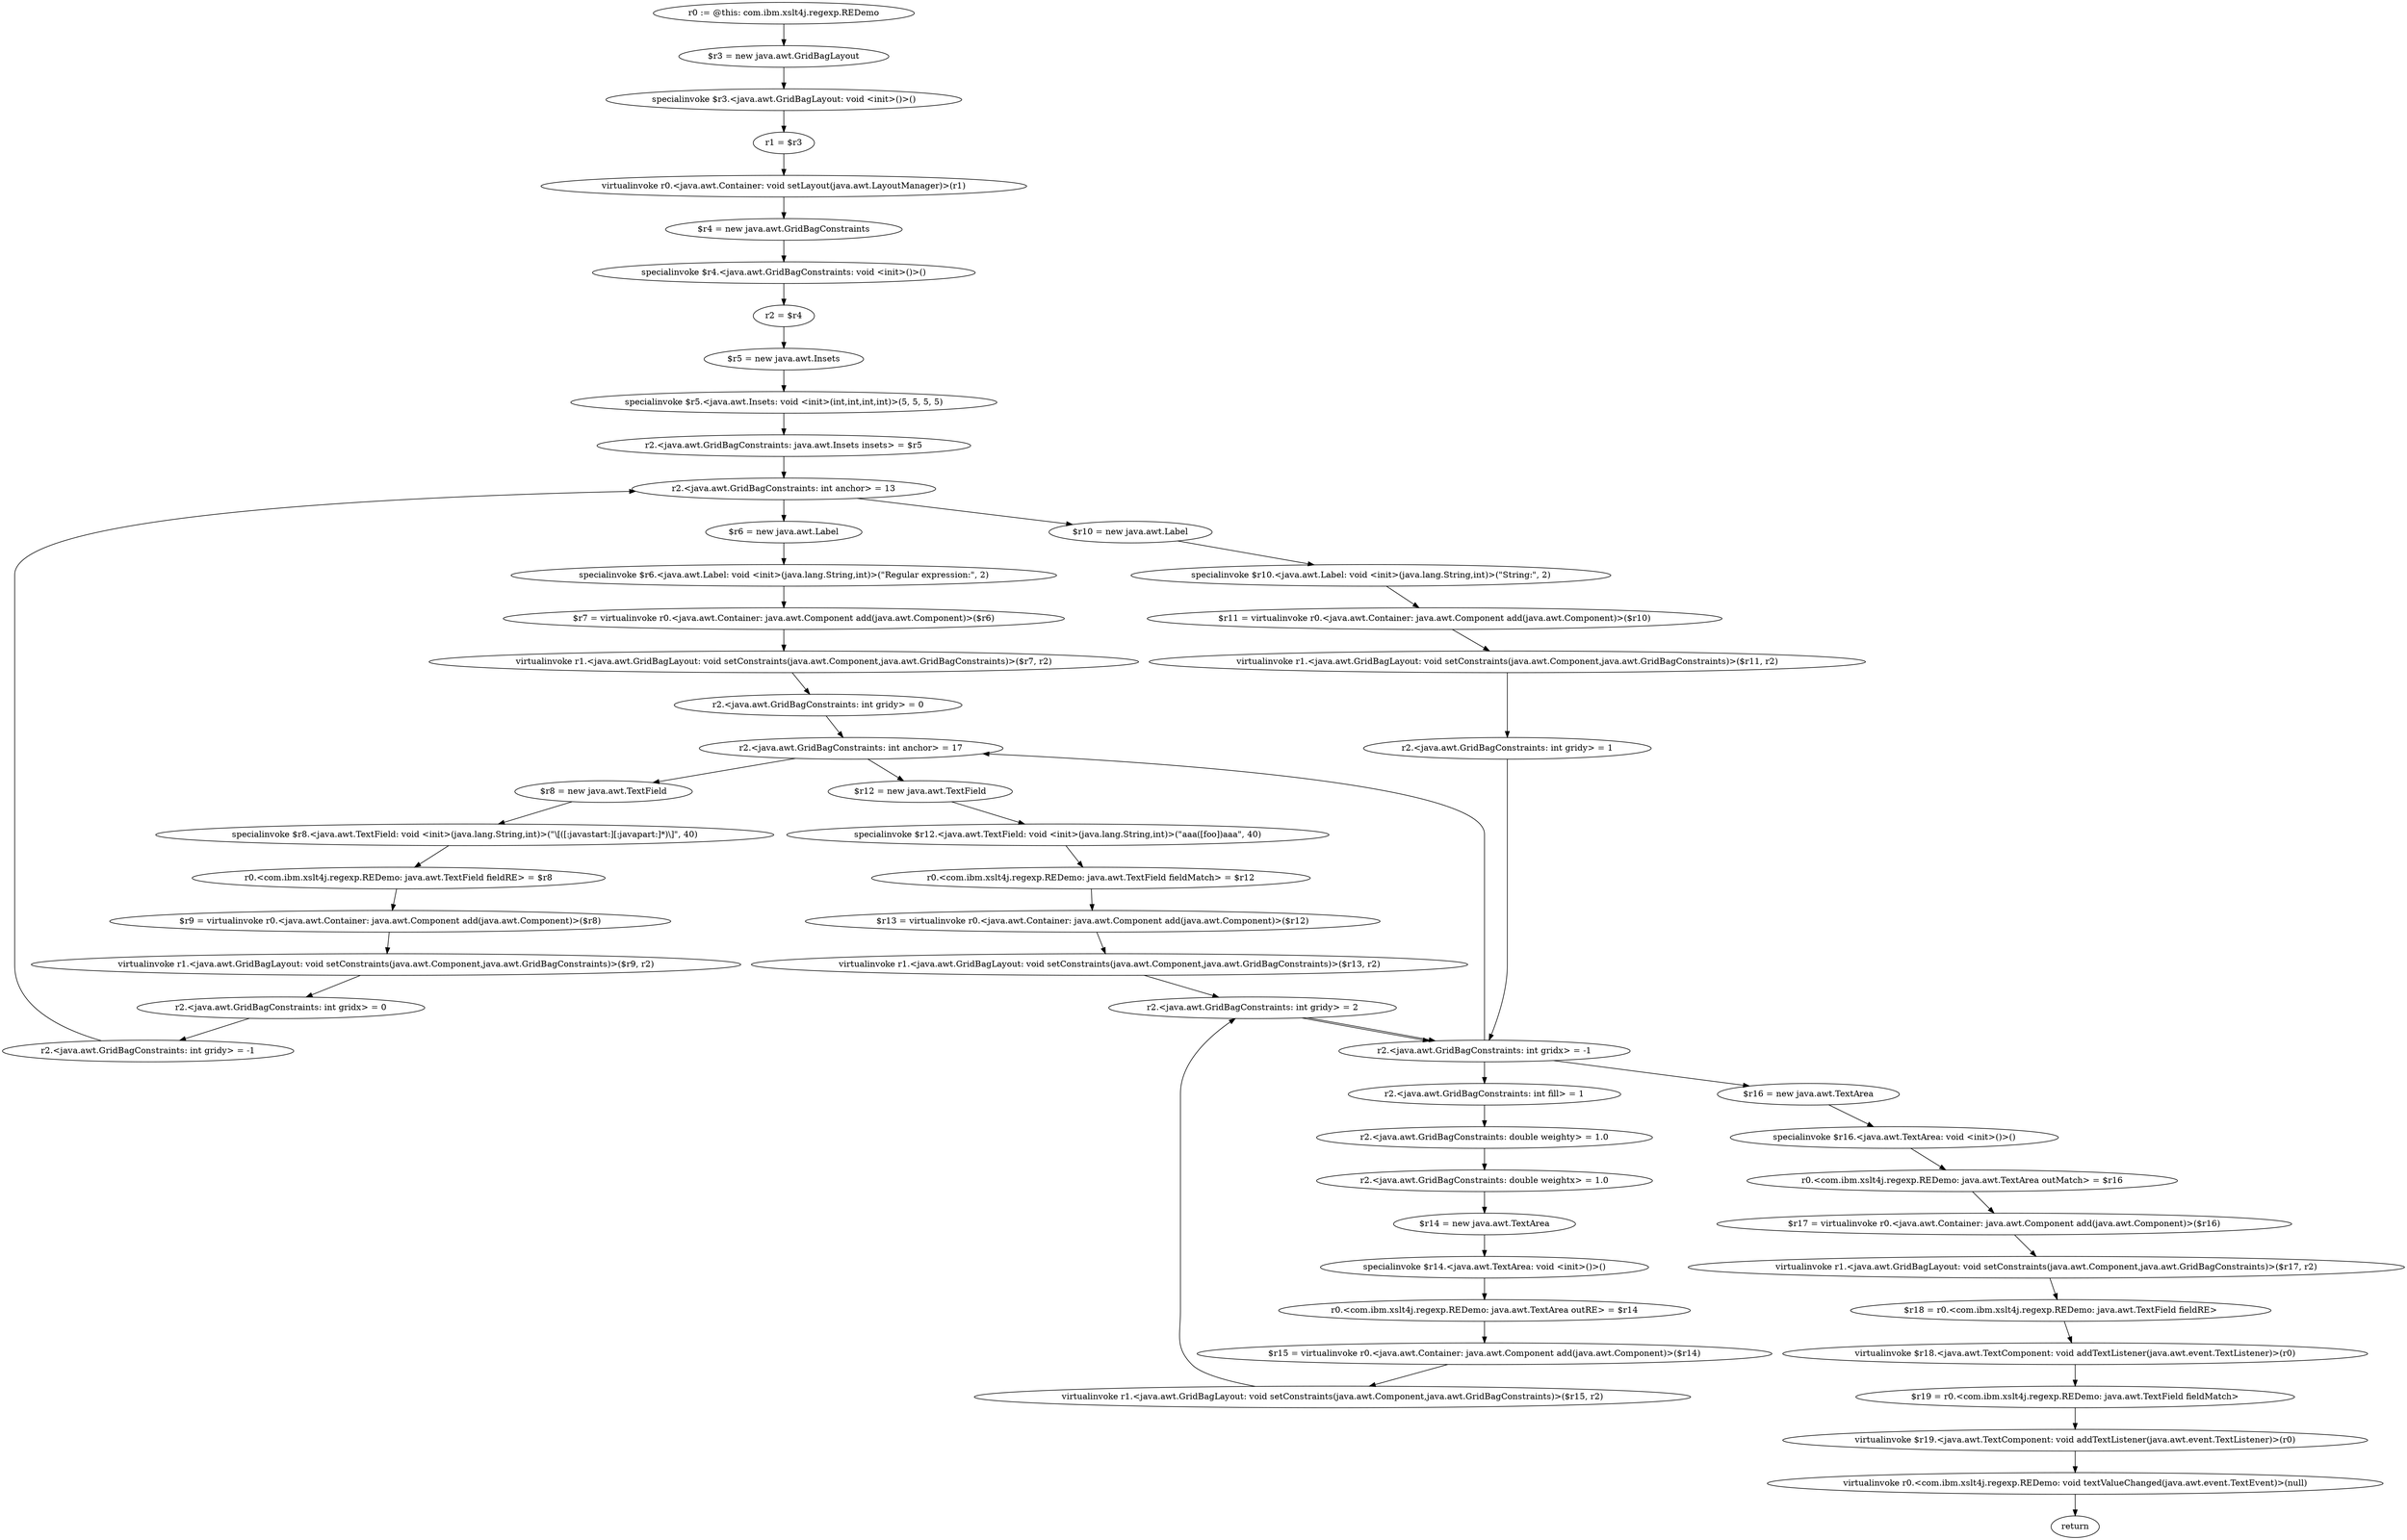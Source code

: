 digraph "" {
    "r0 := @this: com.ibm.xslt4j.regexp.REDemo"
    "$r3 = new java.awt.GridBagLayout"
    "r0 := @this: com.ibm.xslt4j.regexp.REDemo"->"$r3 = new java.awt.GridBagLayout";
    "specialinvoke $r3.<java.awt.GridBagLayout: void <init>()>()"
    "$r3 = new java.awt.GridBagLayout"->"specialinvoke $r3.<java.awt.GridBagLayout: void <init>()>()";
    "r1 = $r3"
    "specialinvoke $r3.<java.awt.GridBagLayout: void <init>()>()"->"r1 = $r3";
    "virtualinvoke r0.<java.awt.Container: void setLayout(java.awt.LayoutManager)>(r1)"
    "r1 = $r3"->"virtualinvoke r0.<java.awt.Container: void setLayout(java.awt.LayoutManager)>(r1)";
    "$r4 = new java.awt.GridBagConstraints"
    "virtualinvoke r0.<java.awt.Container: void setLayout(java.awt.LayoutManager)>(r1)"->"$r4 = new java.awt.GridBagConstraints";
    "specialinvoke $r4.<java.awt.GridBagConstraints: void <init>()>()"
    "$r4 = new java.awt.GridBagConstraints"->"specialinvoke $r4.<java.awt.GridBagConstraints: void <init>()>()";
    "r2 = $r4"
    "specialinvoke $r4.<java.awt.GridBagConstraints: void <init>()>()"->"r2 = $r4";
    "$r5 = new java.awt.Insets"
    "r2 = $r4"->"$r5 = new java.awt.Insets";
    "specialinvoke $r5.<java.awt.Insets: void <init>(int,int,int,int)>(5, 5, 5, 5)"
    "$r5 = new java.awt.Insets"->"specialinvoke $r5.<java.awt.Insets: void <init>(int,int,int,int)>(5, 5, 5, 5)";
    "r2.<java.awt.GridBagConstraints: java.awt.Insets insets> = $r5"
    "specialinvoke $r5.<java.awt.Insets: void <init>(int,int,int,int)>(5, 5, 5, 5)"->"r2.<java.awt.GridBagConstraints: java.awt.Insets insets> = $r5";
    "r2.<java.awt.GridBagConstraints: int anchor> = 13"
    "r2.<java.awt.GridBagConstraints: java.awt.Insets insets> = $r5"->"r2.<java.awt.GridBagConstraints: int anchor> = 13";
    "$r6 = new java.awt.Label"
    "r2.<java.awt.GridBagConstraints: int anchor> = 13"->"$r6 = new java.awt.Label";
    "specialinvoke $r6.<java.awt.Label: void <init>(java.lang.String,int)>(\"Regular expression:\", 2)"
    "$r6 = new java.awt.Label"->"specialinvoke $r6.<java.awt.Label: void <init>(java.lang.String,int)>(\"Regular expression:\", 2)";
    "$r7 = virtualinvoke r0.<java.awt.Container: java.awt.Component add(java.awt.Component)>($r6)"
    "specialinvoke $r6.<java.awt.Label: void <init>(java.lang.String,int)>(\"Regular expression:\", 2)"->"$r7 = virtualinvoke r0.<java.awt.Container: java.awt.Component add(java.awt.Component)>($r6)";
    "virtualinvoke r1.<java.awt.GridBagLayout: void setConstraints(java.awt.Component,java.awt.GridBagConstraints)>($r7, r2)"
    "$r7 = virtualinvoke r0.<java.awt.Container: java.awt.Component add(java.awt.Component)>($r6)"->"virtualinvoke r1.<java.awt.GridBagLayout: void setConstraints(java.awt.Component,java.awt.GridBagConstraints)>($r7, r2)";
    "r2.<java.awt.GridBagConstraints: int gridy> = 0"
    "virtualinvoke r1.<java.awt.GridBagLayout: void setConstraints(java.awt.Component,java.awt.GridBagConstraints)>($r7, r2)"->"r2.<java.awt.GridBagConstraints: int gridy> = 0";
    "r2.<java.awt.GridBagConstraints: int anchor> = 17"
    "r2.<java.awt.GridBagConstraints: int gridy> = 0"->"r2.<java.awt.GridBagConstraints: int anchor> = 17";
    "$r8 = new java.awt.TextField"
    "r2.<java.awt.GridBagConstraints: int anchor> = 17"->"$r8 = new java.awt.TextField";
    "specialinvoke $r8.<java.awt.TextField: void <init>(java.lang.String,int)>(\"\\[([:javastart:][:javapart:]*)\\]\", 40)"
    "$r8 = new java.awt.TextField"->"specialinvoke $r8.<java.awt.TextField: void <init>(java.lang.String,int)>(\"\\[([:javastart:][:javapart:]*)\\]\", 40)";
    "r0.<com.ibm.xslt4j.regexp.REDemo: java.awt.TextField fieldRE> = $r8"
    "specialinvoke $r8.<java.awt.TextField: void <init>(java.lang.String,int)>(\"\\[([:javastart:][:javapart:]*)\\]\", 40)"->"r0.<com.ibm.xslt4j.regexp.REDemo: java.awt.TextField fieldRE> = $r8";
    "$r9 = virtualinvoke r0.<java.awt.Container: java.awt.Component add(java.awt.Component)>($r8)"
    "r0.<com.ibm.xslt4j.regexp.REDemo: java.awt.TextField fieldRE> = $r8"->"$r9 = virtualinvoke r0.<java.awt.Container: java.awt.Component add(java.awt.Component)>($r8)";
    "virtualinvoke r1.<java.awt.GridBagLayout: void setConstraints(java.awt.Component,java.awt.GridBagConstraints)>($r9, r2)"
    "$r9 = virtualinvoke r0.<java.awt.Container: java.awt.Component add(java.awt.Component)>($r8)"->"virtualinvoke r1.<java.awt.GridBagLayout: void setConstraints(java.awt.Component,java.awt.GridBagConstraints)>($r9, r2)";
    "r2.<java.awt.GridBagConstraints: int gridx> = 0"
    "virtualinvoke r1.<java.awt.GridBagLayout: void setConstraints(java.awt.Component,java.awt.GridBagConstraints)>($r9, r2)"->"r2.<java.awt.GridBagConstraints: int gridx> = 0";
    "r2.<java.awt.GridBagConstraints: int gridy> = -1"
    "r2.<java.awt.GridBagConstraints: int gridx> = 0"->"r2.<java.awt.GridBagConstraints: int gridy> = -1";
    "r2.<java.awt.GridBagConstraints: int gridy> = -1"->"r2.<java.awt.GridBagConstraints: int anchor> = 13";
    "$r10 = new java.awt.Label"
    "r2.<java.awt.GridBagConstraints: int anchor> = 13"->"$r10 = new java.awt.Label";
    "specialinvoke $r10.<java.awt.Label: void <init>(java.lang.String,int)>(\"String:\", 2)"
    "$r10 = new java.awt.Label"->"specialinvoke $r10.<java.awt.Label: void <init>(java.lang.String,int)>(\"String:\", 2)";
    "$r11 = virtualinvoke r0.<java.awt.Container: java.awt.Component add(java.awt.Component)>($r10)"
    "specialinvoke $r10.<java.awt.Label: void <init>(java.lang.String,int)>(\"String:\", 2)"->"$r11 = virtualinvoke r0.<java.awt.Container: java.awt.Component add(java.awt.Component)>($r10)";
    "virtualinvoke r1.<java.awt.GridBagLayout: void setConstraints(java.awt.Component,java.awt.GridBagConstraints)>($r11, r2)"
    "$r11 = virtualinvoke r0.<java.awt.Container: java.awt.Component add(java.awt.Component)>($r10)"->"virtualinvoke r1.<java.awt.GridBagLayout: void setConstraints(java.awt.Component,java.awt.GridBagConstraints)>($r11, r2)";
    "r2.<java.awt.GridBagConstraints: int gridy> = 1"
    "virtualinvoke r1.<java.awt.GridBagLayout: void setConstraints(java.awt.Component,java.awt.GridBagConstraints)>($r11, r2)"->"r2.<java.awt.GridBagConstraints: int gridy> = 1";
    "r2.<java.awt.GridBagConstraints: int gridx> = -1"
    "r2.<java.awt.GridBagConstraints: int gridy> = 1"->"r2.<java.awt.GridBagConstraints: int gridx> = -1";
    "r2.<java.awt.GridBagConstraints: int gridx> = -1"->"r2.<java.awt.GridBagConstraints: int anchor> = 17";
    "$r12 = new java.awt.TextField"
    "r2.<java.awt.GridBagConstraints: int anchor> = 17"->"$r12 = new java.awt.TextField";
    "specialinvoke $r12.<java.awt.TextField: void <init>(java.lang.String,int)>(\"aaa([foo])aaa\", 40)"
    "$r12 = new java.awt.TextField"->"specialinvoke $r12.<java.awt.TextField: void <init>(java.lang.String,int)>(\"aaa([foo])aaa\", 40)";
    "r0.<com.ibm.xslt4j.regexp.REDemo: java.awt.TextField fieldMatch> = $r12"
    "specialinvoke $r12.<java.awt.TextField: void <init>(java.lang.String,int)>(\"aaa([foo])aaa\", 40)"->"r0.<com.ibm.xslt4j.regexp.REDemo: java.awt.TextField fieldMatch> = $r12";
    "$r13 = virtualinvoke r0.<java.awt.Container: java.awt.Component add(java.awt.Component)>($r12)"
    "r0.<com.ibm.xslt4j.regexp.REDemo: java.awt.TextField fieldMatch> = $r12"->"$r13 = virtualinvoke r0.<java.awt.Container: java.awt.Component add(java.awt.Component)>($r12)";
    "virtualinvoke r1.<java.awt.GridBagLayout: void setConstraints(java.awt.Component,java.awt.GridBagConstraints)>($r13, r2)"
    "$r13 = virtualinvoke r0.<java.awt.Container: java.awt.Component add(java.awt.Component)>($r12)"->"virtualinvoke r1.<java.awt.GridBagLayout: void setConstraints(java.awt.Component,java.awt.GridBagConstraints)>($r13, r2)";
    "r2.<java.awt.GridBagConstraints: int gridy> = 2"
    "virtualinvoke r1.<java.awt.GridBagLayout: void setConstraints(java.awt.Component,java.awt.GridBagConstraints)>($r13, r2)"->"r2.<java.awt.GridBagConstraints: int gridy> = 2";
    "r2.<java.awt.GridBagConstraints: int gridy> = 2"->"r2.<java.awt.GridBagConstraints: int gridx> = -1";
    "r2.<java.awt.GridBagConstraints: int fill> = 1"
    "r2.<java.awt.GridBagConstraints: int gridx> = -1"->"r2.<java.awt.GridBagConstraints: int fill> = 1";
    "r2.<java.awt.GridBagConstraints: double weighty> = 1.0"
    "r2.<java.awt.GridBagConstraints: int fill> = 1"->"r2.<java.awt.GridBagConstraints: double weighty> = 1.0";
    "r2.<java.awt.GridBagConstraints: double weightx> = 1.0"
    "r2.<java.awt.GridBagConstraints: double weighty> = 1.0"->"r2.<java.awt.GridBagConstraints: double weightx> = 1.0";
    "$r14 = new java.awt.TextArea"
    "r2.<java.awt.GridBagConstraints: double weightx> = 1.0"->"$r14 = new java.awt.TextArea";
    "specialinvoke $r14.<java.awt.TextArea: void <init>()>()"
    "$r14 = new java.awt.TextArea"->"specialinvoke $r14.<java.awt.TextArea: void <init>()>()";
    "r0.<com.ibm.xslt4j.regexp.REDemo: java.awt.TextArea outRE> = $r14"
    "specialinvoke $r14.<java.awt.TextArea: void <init>()>()"->"r0.<com.ibm.xslt4j.regexp.REDemo: java.awt.TextArea outRE> = $r14";
    "$r15 = virtualinvoke r0.<java.awt.Container: java.awt.Component add(java.awt.Component)>($r14)"
    "r0.<com.ibm.xslt4j.regexp.REDemo: java.awt.TextArea outRE> = $r14"->"$r15 = virtualinvoke r0.<java.awt.Container: java.awt.Component add(java.awt.Component)>($r14)";
    "virtualinvoke r1.<java.awt.GridBagLayout: void setConstraints(java.awt.Component,java.awt.GridBagConstraints)>($r15, r2)"
    "$r15 = virtualinvoke r0.<java.awt.Container: java.awt.Component add(java.awt.Component)>($r14)"->"virtualinvoke r1.<java.awt.GridBagLayout: void setConstraints(java.awt.Component,java.awt.GridBagConstraints)>($r15, r2)";
    "virtualinvoke r1.<java.awt.GridBagLayout: void setConstraints(java.awt.Component,java.awt.GridBagConstraints)>($r15, r2)"->"r2.<java.awt.GridBagConstraints: int gridy> = 2";
    "r2.<java.awt.GridBagConstraints: int gridy> = 2"->"r2.<java.awt.GridBagConstraints: int gridx> = -1";
    "$r16 = new java.awt.TextArea"
    "r2.<java.awt.GridBagConstraints: int gridx> = -1"->"$r16 = new java.awt.TextArea";
    "specialinvoke $r16.<java.awt.TextArea: void <init>()>()"
    "$r16 = new java.awt.TextArea"->"specialinvoke $r16.<java.awt.TextArea: void <init>()>()";
    "r0.<com.ibm.xslt4j.regexp.REDemo: java.awt.TextArea outMatch> = $r16"
    "specialinvoke $r16.<java.awt.TextArea: void <init>()>()"->"r0.<com.ibm.xslt4j.regexp.REDemo: java.awt.TextArea outMatch> = $r16";
    "$r17 = virtualinvoke r0.<java.awt.Container: java.awt.Component add(java.awt.Component)>($r16)"
    "r0.<com.ibm.xslt4j.regexp.REDemo: java.awt.TextArea outMatch> = $r16"->"$r17 = virtualinvoke r0.<java.awt.Container: java.awt.Component add(java.awt.Component)>($r16)";
    "virtualinvoke r1.<java.awt.GridBagLayout: void setConstraints(java.awt.Component,java.awt.GridBagConstraints)>($r17, r2)"
    "$r17 = virtualinvoke r0.<java.awt.Container: java.awt.Component add(java.awt.Component)>($r16)"->"virtualinvoke r1.<java.awt.GridBagLayout: void setConstraints(java.awt.Component,java.awt.GridBagConstraints)>($r17, r2)";
    "$r18 = r0.<com.ibm.xslt4j.regexp.REDemo: java.awt.TextField fieldRE>"
    "virtualinvoke r1.<java.awt.GridBagLayout: void setConstraints(java.awt.Component,java.awt.GridBagConstraints)>($r17, r2)"->"$r18 = r0.<com.ibm.xslt4j.regexp.REDemo: java.awt.TextField fieldRE>";
    "virtualinvoke $r18.<java.awt.TextComponent: void addTextListener(java.awt.event.TextListener)>(r0)"
    "$r18 = r0.<com.ibm.xslt4j.regexp.REDemo: java.awt.TextField fieldRE>"->"virtualinvoke $r18.<java.awt.TextComponent: void addTextListener(java.awt.event.TextListener)>(r0)";
    "$r19 = r0.<com.ibm.xslt4j.regexp.REDemo: java.awt.TextField fieldMatch>"
    "virtualinvoke $r18.<java.awt.TextComponent: void addTextListener(java.awt.event.TextListener)>(r0)"->"$r19 = r0.<com.ibm.xslt4j.regexp.REDemo: java.awt.TextField fieldMatch>";
    "virtualinvoke $r19.<java.awt.TextComponent: void addTextListener(java.awt.event.TextListener)>(r0)"
    "$r19 = r0.<com.ibm.xslt4j.regexp.REDemo: java.awt.TextField fieldMatch>"->"virtualinvoke $r19.<java.awt.TextComponent: void addTextListener(java.awt.event.TextListener)>(r0)";
    "virtualinvoke r0.<com.ibm.xslt4j.regexp.REDemo: void textValueChanged(java.awt.event.TextEvent)>(null)"
    "virtualinvoke $r19.<java.awt.TextComponent: void addTextListener(java.awt.event.TextListener)>(r0)"->"virtualinvoke r0.<com.ibm.xslt4j.regexp.REDemo: void textValueChanged(java.awt.event.TextEvent)>(null)";
    "return"
    "virtualinvoke r0.<com.ibm.xslt4j.regexp.REDemo: void textValueChanged(java.awt.event.TextEvent)>(null)"->"return";
}
